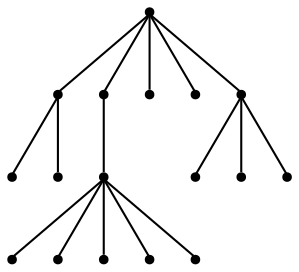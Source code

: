 graph {
  node [shape=point,comment="{\"directed\":false,\"doi\":\"10.1007/3-540-37623-2_29\",\"figure\":\"4\"}"]

  v0 [pos="1039.2381586132358,2119.7687373441813"]
  v1 [pos="1005.7600025433675,1985.270745146509"]
  v2 [pos="1072.766260063012,1985.270745146509"]
  v3 [pos="905.225707158135,1985.3187149646244"]
  v4 [pos="1039.2631154071425,1850.7707502327717"]
  v5 [pos="905.2506639520418,1850.7707502327721"]
  v6 [pos="771.2382124969411,1850.7707502327721"]
  v7 [pos="838.2445018086797,1850.7707502327721"]
  v8 [pos="972.2569532637805,1850.7707502327717"]
  v9 [pos="905.225707158135,2119.7687373441813"]
  v10 [pos="905.225707158135,2254.218759723739"]
  v11 [pos="972.2569532637806,2119.7707400602458"]
  v12 [pos="838.2445018086797,2119.7707400602458"]
  v13 [pos="771.2090591466067,2119.7687373441813"]
  v14 [pos="838.2445018086797,1985.270745146509"]
  v15 [pos="704.232050353579,1985.270745146509"]
  v16 [pos="771.2382124969411,1985.270745146509"]

  v0 -- v1 [id="-1",pos="1039.2381586132358,2119.7687373441813 1005.7600025433675,1985.270745146509 1005.7600025433675,1985.270745146509 1005.7600025433675,1985.270745146509"]
  v0 -- v2 [id="-2",pos="1039.2381586132358,2119.7687373441813 1072.766260063012,1985.270745146509 1072.766260063012,1985.270745146509 1072.766260063012,1985.270745146509"]
  v3 -- v4 [id="-3",pos="905.225707158135,1985.3187149646244 1039.2631154071425,1850.7707502327717 1039.2631154071425,1850.7707502327717 1039.2631154071425,1850.7707502327717"]
  v3 -- v5 [id="-4",pos="905.225707158135,1985.3187149646244 905.2506639520418,1850.7707502327721 905.2506639520418,1850.7707502327721 905.2506639520418,1850.7707502327721"]
  v3 -- v6 [id="-5",pos="905.225707158135,1985.3187149646244 771.2382124969411,1850.7707502327721 771.2382124969411,1850.7707502327721 771.2382124969411,1850.7707502327721"]
  v3 -- v7 [id="-6",pos="905.225707158135,1985.3187149646244 838.2445018086797,1850.7707502327721 838.2445018086797,1850.7707502327721 838.2445018086797,1850.7707502327721"]
  v3 -- v8 [id="-7",pos="905.225707158135,1985.3187149646244 972.2569532637805,1850.7707502327717 972.2569532637805,1850.7707502327717 972.2569532637805,1850.7707502327717"]
  v9 -- v3 [id="-8",pos="905.225707158135,2119.7687373441813 905.225707158135,1985.3187149646244 905.225707158135,1985.3187149646244 905.225707158135,1985.3187149646244"]
  v10 -- v11 [id="-9",pos="905.225707158135,2254.218759723739 972.2569532637806,2119.7707400602458 972.2569532637806,2119.7707400602458 972.2569532637806,2119.7707400602458"]
  v10 -- v9 [id="-10",pos="905.225707158135,2254.218759723739 905.225707158135,2119.7687373441813 905.225707158135,2119.7687373441813 905.225707158135,2119.7687373441813"]
  v10 -- v12 [id="-11",pos="905.225707158135,2254.218759723739 838.2445018086797,2119.7707400602458 838.2445018086797,2119.7707400602458 838.2445018086797,2119.7707400602458"]
  v10 -- v0 [id="-12",pos="905.225707158135,2254.218759723739 1039.2381586132358,2119.7687373441813 1039.2381586132358,2119.7687373441813 1039.2381586132358,2119.7687373441813"]
  v10 -- v13 [id="-13",pos="905.225707158135,2254.218759723739 771.2090591466067,2119.7687373441813 771.2090591466067,2119.7687373441813 771.2090591466067,2119.7687373441813"]
  v13 -- v14 [id="-14",pos="771.2090591466067,2119.7687373441813 838.2445018086797,1985.270745146509 838.2445018086797,1985.270745146509 838.2445018086797,1985.270745146509"]
  v13 -- v15 [id="-15",pos="771.2090591466067,2119.7687373441813 704.232050353579,1985.270745146509 704.232050353579,1985.270745146509 704.232050353579,1985.270745146509"]
  v13 -- v16 [id="-16",pos="771.2090591466067,2119.7687373441813 771.2382124969411,1985.270745146509 771.2382124969411,1985.270745146509 771.2382124969411,1985.270745146509"]
}